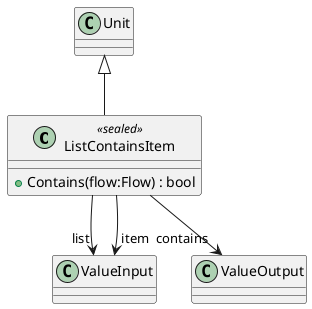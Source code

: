 @startuml
class ListContainsItem <<sealed>> {
    + Contains(flow:Flow) : bool
}
Unit <|-- ListContainsItem
ListContainsItem --> "list" ValueInput
ListContainsItem --> "item" ValueInput
ListContainsItem --> "contains" ValueOutput
@enduml
